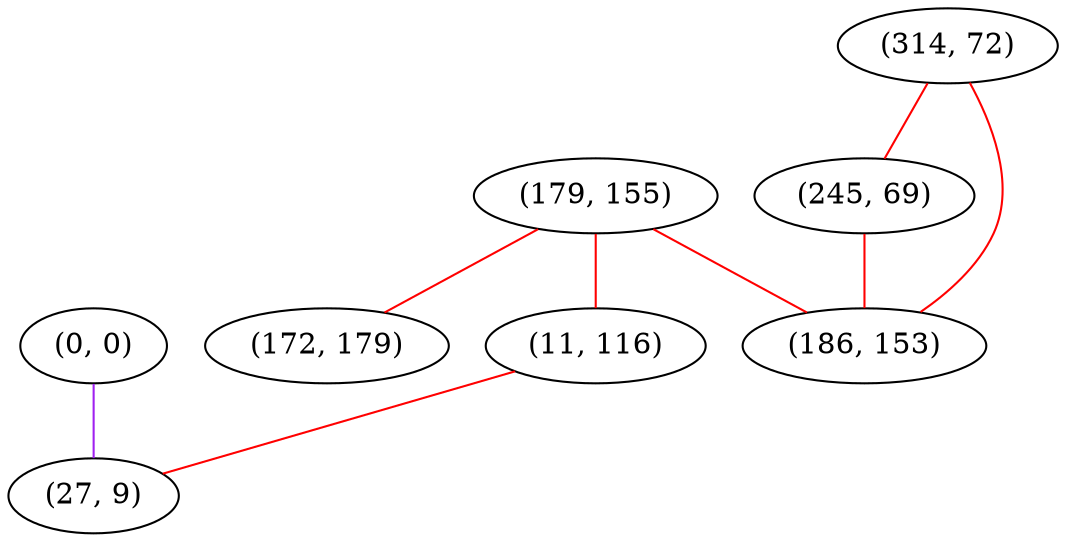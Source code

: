 graph "" {
"(0, 0)";
"(179, 155)";
"(172, 179)";
"(314, 72)";
"(11, 116)";
"(245, 69)";
"(27, 9)";
"(186, 153)";
"(0, 0)" -- "(27, 9)"  [color=purple, key=0, weight=4];
"(179, 155)" -- "(11, 116)"  [color=red, key=0, weight=1];
"(179, 155)" -- "(186, 153)"  [color=red, key=0, weight=1];
"(179, 155)" -- "(172, 179)"  [color=red, key=0, weight=1];
"(314, 72)" -- "(245, 69)"  [color=red, key=0, weight=1];
"(314, 72)" -- "(186, 153)"  [color=red, key=0, weight=1];
"(11, 116)" -- "(27, 9)"  [color=red, key=0, weight=1];
"(245, 69)" -- "(186, 153)"  [color=red, key=0, weight=1];
}
